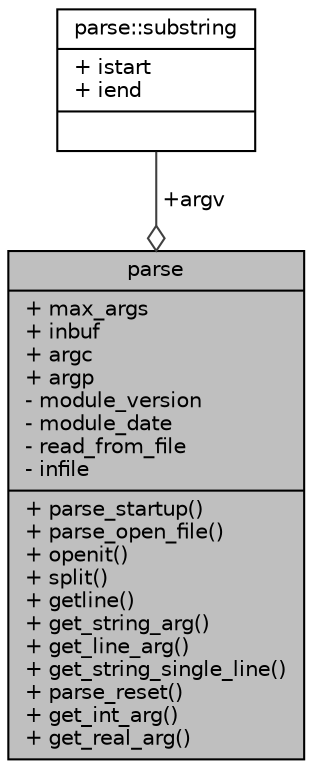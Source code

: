 digraph "parse"
{
  edge [fontname="Helvetica",fontsize="10",labelfontname="Helvetica",labelfontsize="10"];
  node [fontname="Helvetica",fontsize="10",shape=record];
  Node1 [label="{parse\n|+ max_args\l+ inbuf\l+ argc\l+ argp\l- module_version\l- module_date\l- read_from_file\l- infile\l|+ parse_startup()\l+ parse_open_file()\l+ openit()\l+ split()\l+ getline()\l+ get_string_arg()\l+ get_line_arg()\l+ get_string_single_line()\l+ parse_reset()\l+ get_int_arg()\l+ get_real_arg()\l}",height=0.2,width=0.4,color="black", fillcolor="grey75", style="filled" fontcolor="black"];
  Node2 -> Node1 [color="grey25",fontsize="10",style="solid",label=" +argv" ,arrowhead="odiamond",fontname="Helvetica"];
  Node2 [label="{parse::substring\n|+ istart\l+ iend\l|}",height=0.2,width=0.4,color="black", fillcolor="white", style="filled",URL="$structparse_1_1substring.html"];
}
